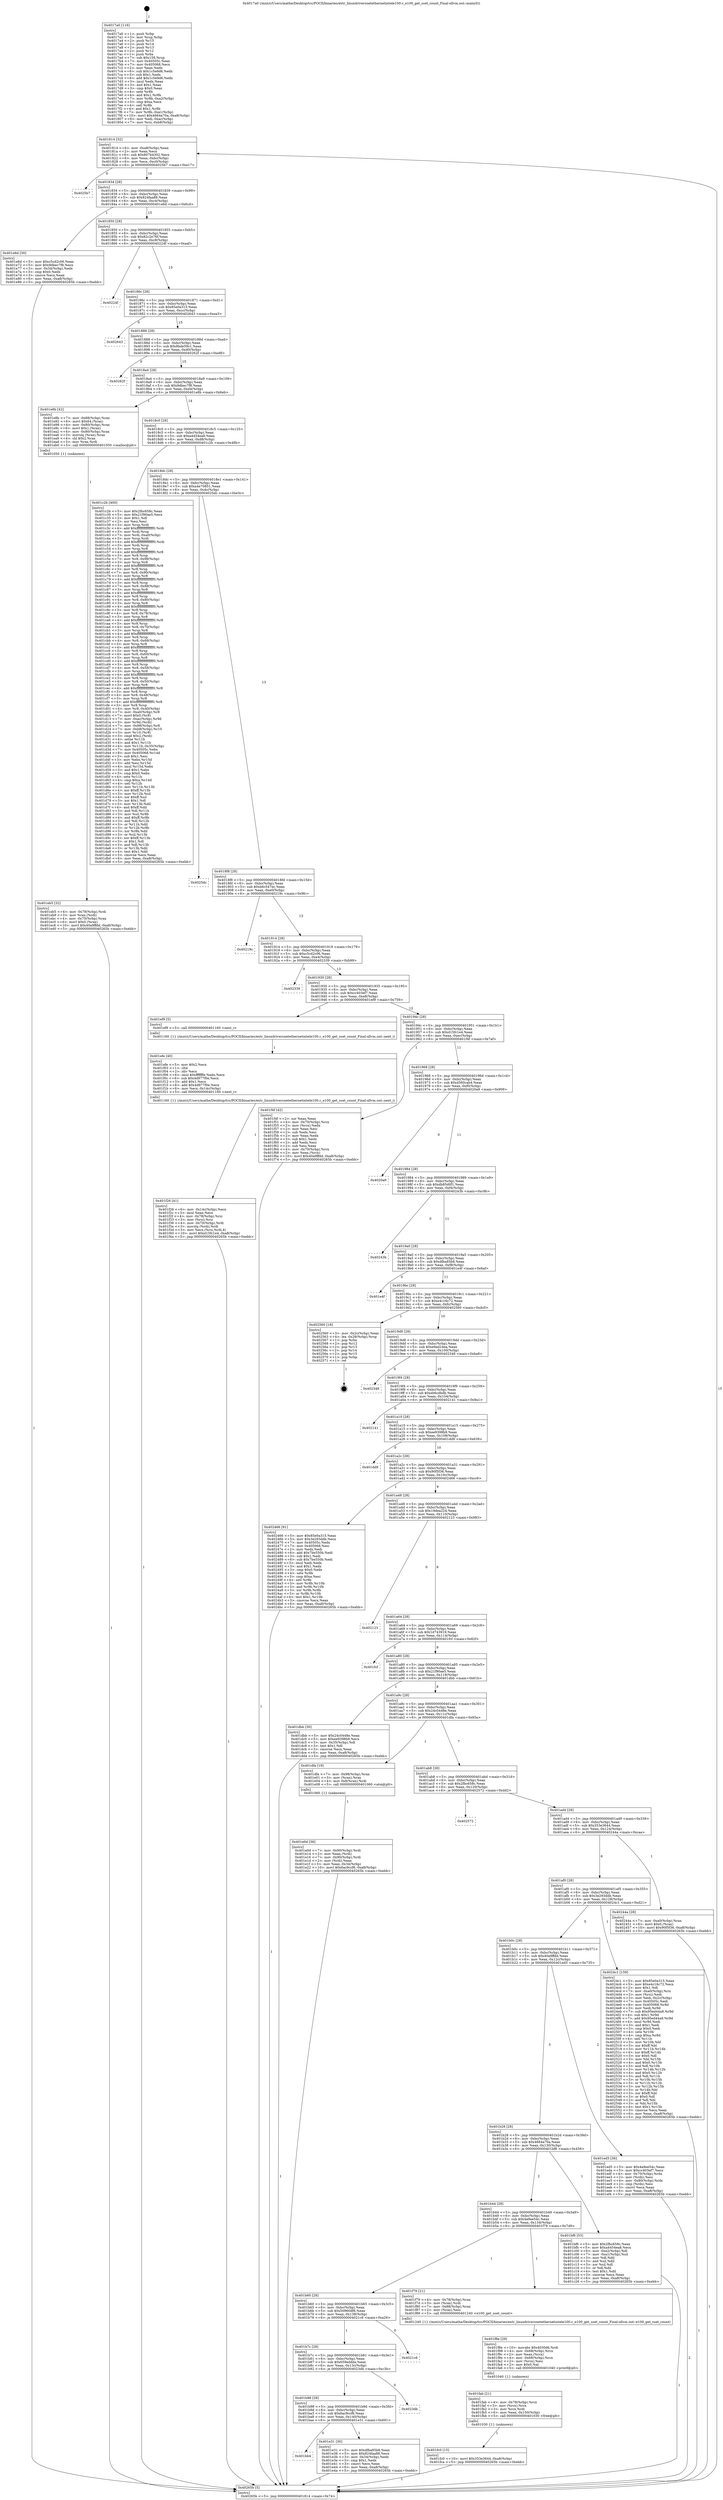 digraph "0x4017a0" {
  label = "0x4017a0 (/mnt/c/Users/mathe/Desktop/tcc/POCII/binaries/extr_linuxdriversnetethernetintele100.c_e100_get_sset_count_Final-ollvm.out::main(0))"
  labelloc = "t"
  node[shape=record]

  Entry [label="",width=0.3,height=0.3,shape=circle,fillcolor=black,style=filled]
  "0x401814" [label="{
     0x401814 [32]\l
     | [instrs]\l
     &nbsp;&nbsp;0x401814 \<+6\>: mov -0xa8(%rbp),%eax\l
     &nbsp;&nbsp;0x40181a \<+2\>: mov %eax,%ecx\l
     &nbsp;&nbsp;0x40181c \<+6\>: sub $0x807b4302,%ecx\l
     &nbsp;&nbsp;0x401822 \<+6\>: mov %eax,-0xbc(%rbp)\l
     &nbsp;&nbsp;0x401828 \<+6\>: mov %ecx,-0xc0(%rbp)\l
     &nbsp;&nbsp;0x40182e \<+6\>: je 00000000004025b7 \<main+0xe17\>\l
  }"]
  "0x4025b7" [label="{
     0x4025b7\l
  }", style=dashed]
  "0x401834" [label="{
     0x401834 [28]\l
     | [instrs]\l
     &nbsp;&nbsp;0x401834 \<+5\>: jmp 0000000000401839 \<main+0x99\>\l
     &nbsp;&nbsp;0x401839 \<+6\>: mov -0xbc(%rbp),%eax\l
     &nbsp;&nbsp;0x40183f \<+5\>: sub $0x824faa88,%eax\l
     &nbsp;&nbsp;0x401844 \<+6\>: mov %eax,-0xc4(%rbp)\l
     &nbsp;&nbsp;0x40184a \<+6\>: je 0000000000401e6d \<main+0x6cd\>\l
  }"]
  Exit [label="",width=0.3,height=0.3,shape=circle,fillcolor=black,style=filled,peripheries=2]
  "0x401e6d" [label="{
     0x401e6d [30]\l
     | [instrs]\l
     &nbsp;&nbsp;0x401e6d \<+5\>: mov $0xc5cd2c06,%eax\l
     &nbsp;&nbsp;0x401e72 \<+5\>: mov $0x9dbec7f8,%ecx\l
     &nbsp;&nbsp;0x401e77 \<+3\>: mov -0x34(%rbp),%edx\l
     &nbsp;&nbsp;0x401e7a \<+3\>: cmp $0x0,%edx\l
     &nbsp;&nbsp;0x401e7d \<+3\>: cmove %ecx,%eax\l
     &nbsp;&nbsp;0x401e80 \<+6\>: mov %eax,-0xa8(%rbp)\l
     &nbsp;&nbsp;0x401e86 \<+5\>: jmp 000000000040265b \<main+0xebb\>\l
  }"]
  "0x401850" [label="{
     0x401850 [28]\l
     | [instrs]\l
     &nbsp;&nbsp;0x401850 \<+5\>: jmp 0000000000401855 \<main+0xb5\>\l
     &nbsp;&nbsp;0x401855 \<+6\>: mov -0xbc(%rbp),%eax\l
     &nbsp;&nbsp;0x40185b \<+5\>: sub $0x82c2e76f,%eax\l
     &nbsp;&nbsp;0x401860 \<+6\>: mov %eax,-0xc8(%rbp)\l
     &nbsp;&nbsp;0x401866 \<+6\>: je 000000000040224f \<main+0xaaf\>\l
  }"]
  "0x401fc0" [label="{
     0x401fc0 [15]\l
     | [instrs]\l
     &nbsp;&nbsp;0x401fc0 \<+10\>: movl $0x353e3644,-0xa8(%rbp)\l
     &nbsp;&nbsp;0x401fca \<+5\>: jmp 000000000040265b \<main+0xebb\>\l
  }"]
  "0x40224f" [label="{
     0x40224f\l
  }", style=dashed]
  "0x40186c" [label="{
     0x40186c [28]\l
     | [instrs]\l
     &nbsp;&nbsp;0x40186c \<+5\>: jmp 0000000000401871 \<main+0xd1\>\l
     &nbsp;&nbsp;0x401871 \<+6\>: mov -0xbc(%rbp),%eax\l
     &nbsp;&nbsp;0x401877 \<+5\>: sub $0x85e0a315,%eax\l
     &nbsp;&nbsp;0x40187c \<+6\>: mov %eax,-0xcc(%rbp)\l
     &nbsp;&nbsp;0x401882 \<+6\>: je 0000000000402643 \<main+0xea3\>\l
  }"]
  "0x401fab" [label="{
     0x401fab [21]\l
     | [instrs]\l
     &nbsp;&nbsp;0x401fab \<+4\>: mov -0x78(%rbp),%rcx\l
     &nbsp;&nbsp;0x401faf \<+3\>: mov (%rcx),%rcx\l
     &nbsp;&nbsp;0x401fb2 \<+3\>: mov %rcx,%rdi\l
     &nbsp;&nbsp;0x401fb5 \<+6\>: mov %eax,-0x150(%rbp)\l
     &nbsp;&nbsp;0x401fbb \<+5\>: call 0000000000401030 \<free@plt\>\l
     | [calls]\l
     &nbsp;&nbsp;0x401030 \{1\} (unknown)\l
  }"]
  "0x402643" [label="{
     0x402643\l
  }", style=dashed]
  "0x401888" [label="{
     0x401888 [28]\l
     | [instrs]\l
     &nbsp;&nbsp;0x401888 \<+5\>: jmp 000000000040188d \<main+0xed\>\l
     &nbsp;&nbsp;0x40188d \<+6\>: mov -0xbc(%rbp),%eax\l
     &nbsp;&nbsp;0x401893 \<+5\>: sub $0x8bde59c1,%eax\l
     &nbsp;&nbsp;0x401898 \<+6\>: mov %eax,-0xd0(%rbp)\l
     &nbsp;&nbsp;0x40189e \<+6\>: je 000000000040262f \<main+0xe8f\>\l
  }"]
  "0x401f8e" [label="{
     0x401f8e [29]\l
     | [instrs]\l
     &nbsp;&nbsp;0x401f8e \<+10\>: movabs $0x4030d6,%rdi\l
     &nbsp;&nbsp;0x401f98 \<+4\>: mov -0x68(%rbp),%rcx\l
     &nbsp;&nbsp;0x401f9c \<+2\>: mov %eax,(%rcx)\l
     &nbsp;&nbsp;0x401f9e \<+4\>: mov -0x68(%rbp),%rcx\l
     &nbsp;&nbsp;0x401fa2 \<+2\>: mov (%rcx),%esi\l
     &nbsp;&nbsp;0x401fa4 \<+2\>: mov $0x0,%al\l
     &nbsp;&nbsp;0x401fa6 \<+5\>: call 0000000000401040 \<printf@plt\>\l
     | [calls]\l
     &nbsp;&nbsp;0x401040 \{1\} (unknown)\l
  }"]
  "0x40262f" [label="{
     0x40262f\l
  }", style=dashed]
  "0x4018a4" [label="{
     0x4018a4 [28]\l
     | [instrs]\l
     &nbsp;&nbsp;0x4018a4 \<+5\>: jmp 00000000004018a9 \<main+0x109\>\l
     &nbsp;&nbsp;0x4018a9 \<+6\>: mov -0xbc(%rbp),%eax\l
     &nbsp;&nbsp;0x4018af \<+5\>: sub $0x9dbec7f8,%eax\l
     &nbsp;&nbsp;0x4018b4 \<+6\>: mov %eax,-0xd4(%rbp)\l
     &nbsp;&nbsp;0x4018ba \<+6\>: je 0000000000401e8b \<main+0x6eb\>\l
  }"]
  "0x401f26" [label="{
     0x401f26 [41]\l
     | [instrs]\l
     &nbsp;&nbsp;0x401f26 \<+6\>: mov -0x14c(%rbp),%ecx\l
     &nbsp;&nbsp;0x401f2c \<+3\>: imul %eax,%ecx\l
     &nbsp;&nbsp;0x401f2f \<+4\>: mov -0x78(%rbp),%rsi\l
     &nbsp;&nbsp;0x401f33 \<+3\>: mov (%rsi),%rsi\l
     &nbsp;&nbsp;0x401f36 \<+4\>: mov -0x70(%rbp),%rdi\l
     &nbsp;&nbsp;0x401f3a \<+3\>: movslq (%rdi),%rdi\l
     &nbsp;&nbsp;0x401f3d \<+3\>: mov %ecx,(%rsi,%rdi,4)\l
     &nbsp;&nbsp;0x401f40 \<+10\>: movl $0xd15fc1e4,-0xa8(%rbp)\l
     &nbsp;&nbsp;0x401f4a \<+5\>: jmp 000000000040265b \<main+0xebb\>\l
  }"]
  "0x401e8b" [label="{
     0x401e8b [42]\l
     | [instrs]\l
     &nbsp;&nbsp;0x401e8b \<+7\>: mov -0x88(%rbp),%rax\l
     &nbsp;&nbsp;0x401e92 \<+6\>: movl $0x64,(%rax)\l
     &nbsp;&nbsp;0x401e98 \<+4\>: mov -0x80(%rbp),%rax\l
     &nbsp;&nbsp;0x401e9c \<+6\>: movl $0x1,(%rax)\l
     &nbsp;&nbsp;0x401ea2 \<+4\>: mov -0x80(%rbp),%rax\l
     &nbsp;&nbsp;0x401ea6 \<+3\>: movslq (%rax),%rax\l
     &nbsp;&nbsp;0x401ea9 \<+4\>: shl $0x2,%rax\l
     &nbsp;&nbsp;0x401ead \<+3\>: mov %rax,%rdi\l
     &nbsp;&nbsp;0x401eb0 \<+5\>: call 0000000000401050 \<malloc@plt\>\l
     | [calls]\l
     &nbsp;&nbsp;0x401050 \{1\} (unknown)\l
  }"]
  "0x4018c0" [label="{
     0x4018c0 [28]\l
     | [instrs]\l
     &nbsp;&nbsp;0x4018c0 \<+5\>: jmp 00000000004018c5 \<main+0x125\>\l
     &nbsp;&nbsp;0x4018c5 \<+6\>: mov -0xbc(%rbp),%eax\l
     &nbsp;&nbsp;0x4018cb \<+5\>: sub $0xa4454ea8,%eax\l
     &nbsp;&nbsp;0x4018d0 \<+6\>: mov %eax,-0xd8(%rbp)\l
     &nbsp;&nbsp;0x4018d6 \<+6\>: je 0000000000401c2b \<main+0x48b\>\l
  }"]
  "0x401efe" [label="{
     0x401efe [40]\l
     | [instrs]\l
     &nbsp;&nbsp;0x401efe \<+5\>: mov $0x2,%ecx\l
     &nbsp;&nbsp;0x401f03 \<+1\>: cltd\l
     &nbsp;&nbsp;0x401f04 \<+2\>: idiv %ecx\l
     &nbsp;&nbsp;0x401f06 \<+6\>: imul $0xfffffffe,%edx,%ecx\l
     &nbsp;&nbsp;0x401f0c \<+6\>: sub $0x4d977f0e,%ecx\l
     &nbsp;&nbsp;0x401f12 \<+3\>: add $0x1,%ecx\l
     &nbsp;&nbsp;0x401f15 \<+6\>: add $0x4d977f0e,%ecx\l
     &nbsp;&nbsp;0x401f1b \<+6\>: mov %ecx,-0x14c(%rbp)\l
     &nbsp;&nbsp;0x401f21 \<+5\>: call 0000000000401160 \<next_i\>\l
     | [calls]\l
     &nbsp;&nbsp;0x401160 \{1\} (/mnt/c/Users/mathe/Desktop/tcc/POCII/binaries/extr_linuxdriversnetethernetintele100.c_e100_get_sset_count_Final-ollvm.out::next_i)\l
  }"]
  "0x401c2b" [label="{
     0x401c2b [400]\l
     | [instrs]\l
     &nbsp;&nbsp;0x401c2b \<+5\>: mov $0x2fbc658c,%eax\l
     &nbsp;&nbsp;0x401c30 \<+5\>: mov $0x21f90ae5,%ecx\l
     &nbsp;&nbsp;0x401c35 \<+2\>: mov $0x1,%dl\l
     &nbsp;&nbsp;0x401c37 \<+2\>: xor %esi,%esi\l
     &nbsp;&nbsp;0x401c39 \<+3\>: mov %rsp,%rdi\l
     &nbsp;&nbsp;0x401c3c \<+4\>: add $0xfffffffffffffff0,%rdi\l
     &nbsp;&nbsp;0x401c40 \<+3\>: mov %rdi,%rsp\l
     &nbsp;&nbsp;0x401c43 \<+7\>: mov %rdi,-0xa0(%rbp)\l
     &nbsp;&nbsp;0x401c4a \<+3\>: mov %rsp,%rdi\l
     &nbsp;&nbsp;0x401c4d \<+4\>: add $0xfffffffffffffff0,%rdi\l
     &nbsp;&nbsp;0x401c51 \<+3\>: mov %rdi,%rsp\l
     &nbsp;&nbsp;0x401c54 \<+3\>: mov %rsp,%r8\l
     &nbsp;&nbsp;0x401c57 \<+4\>: add $0xfffffffffffffff0,%r8\l
     &nbsp;&nbsp;0x401c5b \<+3\>: mov %r8,%rsp\l
     &nbsp;&nbsp;0x401c5e \<+7\>: mov %r8,-0x98(%rbp)\l
     &nbsp;&nbsp;0x401c65 \<+3\>: mov %rsp,%r8\l
     &nbsp;&nbsp;0x401c68 \<+4\>: add $0xfffffffffffffff0,%r8\l
     &nbsp;&nbsp;0x401c6c \<+3\>: mov %r8,%rsp\l
     &nbsp;&nbsp;0x401c6f \<+7\>: mov %r8,-0x90(%rbp)\l
     &nbsp;&nbsp;0x401c76 \<+3\>: mov %rsp,%r8\l
     &nbsp;&nbsp;0x401c79 \<+4\>: add $0xfffffffffffffff0,%r8\l
     &nbsp;&nbsp;0x401c7d \<+3\>: mov %r8,%rsp\l
     &nbsp;&nbsp;0x401c80 \<+7\>: mov %r8,-0x88(%rbp)\l
     &nbsp;&nbsp;0x401c87 \<+3\>: mov %rsp,%r8\l
     &nbsp;&nbsp;0x401c8a \<+4\>: add $0xfffffffffffffff0,%r8\l
     &nbsp;&nbsp;0x401c8e \<+3\>: mov %r8,%rsp\l
     &nbsp;&nbsp;0x401c91 \<+4\>: mov %r8,-0x80(%rbp)\l
     &nbsp;&nbsp;0x401c95 \<+3\>: mov %rsp,%r8\l
     &nbsp;&nbsp;0x401c98 \<+4\>: add $0xfffffffffffffff0,%r8\l
     &nbsp;&nbsp;0x401c9c \<+3\>: mov %r8,%rsp\l
     &nbsp;&nbsp;0x401c9f \<+4\>: mov %r8,-0x78(%rbp)\l
     &nbsp;&nbsp;0x401ca3 \<+3\>: mov %rsp,%r8\l
     &nbsp;&nbsp;0x401ca6 \<+4\>: add $0xfffffffffffffff0,%r8\l
     &nbsp;&nbsp;0x401caa \<+3\>: mov %r8,%rsp\l
     &nbsp;&nbsp;0x401cad \<+4\>: mov %r8,-0x70(%rbp)\l
     &nbsp;&nbsp;0x401cb1 \<+3\>: mov %rsp,%r8\l
     &nbsp;&nbsp;0x401cb4 \<+4\>: add $0xfffffffffffffff0,%r8\l
     &nbsp;&nbsp;0x401cb8 \<+3\>: mov %r8,%rsp\l
     &nbsp;&nbsp;0x401cbb \<+4\>: mov %r8,-0x68(%rbp)\l
     &nbsp;&nbsp;0x401cbf \<+3\>: mov %rsp,%r8\l
     &nbsp;&nbsp;0x401cc2 \<+4\>: add $0xfffffffffffffff0,%r8\l
     &nbsp;&nbsp;0x401cc6 \<+3\>: mov %r8,%rsp\l
     &nbsp;&nbsp;0x401cc9 \<+4\>: mov %r8,-0x60(%rbp)\l
     &nbsp;&nbsp;0x401ccd \<+3\>: mov %rsp,%r8\l
     &nbsp;&nbsp;0x401cd0 \<+4\>: add $0xfffffffffffffff0,%r8\l
     &nbsp;&nbsp;0x401cd4 \<+3\>: mov %r8,%rsp\l
     &nbsp;&nbsp;0x401cd7 \<+4\>: mov %r8,-0x58(%rbp)\l
     &nbsp;&nbsp;0x401cdb \<+3\>: mov %rsp,%r8\l
     &nbsp;&nbsp;0x401cde \<+4\>: add $0xfffffffffffffff0,%r8\l
     &nbsp;&nbsp;0x401ce2 \<+3\>: mov %r8,%rsp\l
     &nbsp;&nbsp;0x401ce5 \<+4\>: mov %r8,-0x50(%rbp)\l
     &nbsp;&nbsp;0x401ce9 \<+3\>: mov %rsp,%r8\l
     &nbsp;&nbsp;0x401cec \<+4\>: add $0xfffffffffffffff0,%r8\l
     &nbsp;&nbsp;0x401cf0 \<+3\>: mov %r8,%rsp\l
     &nbsp;&nbsp;0x401cf3 \<+4\>: mov %r8,-0x48(%rbp)\l
     &nbsp;&nbsp;0x401cf7 \<+3\>: mov %rsp,%r8\l
     &nbsp;&nbsp;0x401cfa \<+4\>: add $0xfffffffffffffff0,%r8\l
     &nbsp;&nbsp;0x401cfe \<+3\>: mov %r8,%rsp\l
     &nbsp;&nbsp;0x401d01 \<+4\>: mov %r8,-0x40(%rbp)\l
     &nbsp;&nbsp;0x401d05 \<+7\>: mov -0xa0(%rbp),%r8\l
     &nbsp;&nbsp;0x401d0c \<+7\>: movl $0x0,(%r8)\l
     &nbsp;&nbsp;0x401d13 \<+7\>: mov -0xac(%rbp),%r9d\l
     &nbsp;&nbsp;0x401d1a \<+3\>: mov %r9d,(%rdi)\l
     &nbsp;&nbsp;0x401d1d \<+7\>: mov -0x98(%rbp),%r8\l
     &nbsp;&nbsp;0x401d24 \<+7\>: mov -0xb8(%rbp),%r10\l
     &nbsp;&nbsp;0x401d2b \<+3\>: mov %r10,(%r8)\l
     &nbsp;&nbsp;0x401d2e \<+3\>: cmpl $0x2,(%rdi)\l
     &nbsp;&nbsp;0x401d31 \<+4\>: setne %r11b\l
     &nbsp;&nbsp;0x401d35 \<+4\>: and $0x1,%r11b\l
     &nbsp;&nbsp;0x401d39 \<+4\>: mov %r11b,-0x35(%rbp)\l
     &nbsp;&nbsp;0x401d3d \<+7\>: mov 0x40505c,%ebx\l
     &nbsp;&nbsp;0x401d44 \<+8\>: mov 0x405068,%r14d\l
     &nbsp;&nbsp;0x401d4c \<+3\>: sub $0x1,%esi\l
     &nbsp;&nbsp;0x401d4f \<+3\>: mov %ebx,%r15d\l
     &nbsp;&nbsp;0x401d52 \<+3\>: add %esi,%r15d\l
     &nbsp;&nbsp;0x401d55 \<+4\>: imul %r15d,%ebx\l
     &nbsp;&nbsp;0x401d59 \<+3\>: and $0x1,%ebx\l
     &nbsp;&nbsp;0x401d5c \<+3\>: cmp $0x0,%ebx\l
     &nbsp;&nbsp;0x401d5f \<+4\>: sete %r11b\l
     &nbsp;&nbsp;0x401d63 \<+4\>: cmp $0xa,%r14d\l
     &nbsp;&nbsp;0x401d67 \<+4\>: setl %r12b\l
     &nbsp;&nbsp;0x401d6b \<+3\>: mov %r11b,%r13b\l
     &nbsp;&nbsp;0x401d6e \<+4\>: xor $0xff,%r13b\l
     &nbsp;&nbsp;0x401d72 \<+3\>: mov %r12b,%sil\l
     &nbsp;&nbsp;0x401d75 \<+4\>: xor $0xff,%sil\l
     &nbsp;&nbsp;0x401d79 \<+3\>: xor $0x1,%dl\l
     &nbsp;&nbsp;0x401d7c \<+3\>: mov %r13b,%dil\l
     &nbsp;&nbsp;0x401d7f \<+4\>: and $0xff,%dil\l
     &nbsp;&nbsp;0x401d83 \<+3\>: and %dl,%r11b\l
     &nbsp;&nbsp;0x401d86 \<+3\>: mov %sil,%r8b\l
     &nbsp;&nbsp;0x401d89 \<+4\>: and $0xff,%r8b\l
     &nbsp;&nbsp;0x401d8d \<+3\>: and %dl,%r12b\l
     &nbsp;&nbsp;0x401d90 \<+3\>: or %r11b,%dil\l
     &nbsp;&nbsp;0x401d93 \<+3\>: or %r12b,%r8b\l
     &nbsp;&nbsp;0x401d96 \<+3\>: xor %r8b,%dil\l
     &nbsp;&nbsp;0x401d99 \<+3\>: or %sil,%r13b\l
     &nbsp;&nbsp;0x401d9c \<+4\>: xor $0xff,%r13b\l
     &nbsp;&nbsp;0x401da0 \<+3\>: or $0x1,%dl\l
     &nbsp;&nbsp;0x401da3 \<+3\>: and %dl,%r13b\l
     &nbsp;&nbsp;0x401da6 \<+3\>: or %r13b,%dil\l
     &nbsp;&nbsp;0x401da9 \<+4\>: test $0x1,%dil\l
     &nbsp;&nbsp;0x401dad \<+3\>: cmovne %ecx,%eax\l
     &nbsp;&nbsp;0x401db0 \<+6\>: mov %eax,-0xa8(%rbp)\l
     &nbsp;&nbsp;0x401db6 \<+5\>: jmp 000000000040265b \<main+0xebb\>\l
  }"]
  "0x4018dc" [label="{
     0x4018dc [28]\l
     | [instrs]\l
     &nbsp;&nbsp;0x4018dc \<+5\>: jmp 00000000004018e1 \<main+0x141\>\l
     &nbsp;&nbsp;0x4018e1 \<+6\>: mov -0xbc(%rbp),%eax\l
     &nbsp;&nbsp;0x4018e7 \<+5\>: sub $0xa4e70851,%eax\l
     &nbsp;&nbsp;0x4018ec \<+6\>: mov %eax,-0xdc(%rbp)\l
     &nbsp;&nbsp;0x4018f2 \<+6\>: je 00000000004025dc \<main+0xe3c\>\l
  }"]
  "0x401eb5" [label="{
     0x401eb5 [32]\l
     | [instrs]\l
     &nbsp;&nbsp;0x401eb5 \<+4\>: mov -0x78(%rbp),%rdi\l
     &nbsp;&nbsp;0x401eb9 \<+3\>: mov %rax,(%rdi)\l
     &nbsp;&nbsp;0x401ebc \<+4\>: mov -0x70(%rbp),%rax\l
     &nbsp;&nbsp;0x401ec0 \<+6\>: movl $0x0,(%rax)\l
     &nbsp;&nbsp;0x401ec6 \<+10\>: movl $0x40a9ffdd,-0xa8(%rbp)\l
     &nbsp;&nbsp;0x401ed0 \<+5\>: jmp 000000000040265b \<main+0xebb\>\l
  }"]
  "0x4025dc" [label="{
     0x4025dc\l
  }", style=dashed]
  "0x4018f8" [label="{
     0x4018f8 [28]\l
     | [instrs]\l
     &nbsp;&nbsp;0x4018f8 \<+5\>: jmp 00000000004018fd \<main+0x15d\>\l
     &nbsp;&nbsp;0x4018fd \<+6\>: mov -0xbc(%rbp),%eax\l
     &nbsp;&nbsp;0x401903 \<+5\>: sub $0xb6c547ec,%eax\l
     &nbsp;&nbsp;0x401908 \<+6\>: mov %eax,-0xe0(%rbp)\l
     &nbsp;&nbsp;0x40190e \<+6\>: je 000000000040219c \<main+0x9fc\>\l
  }"]
  "0x401bb4" [label="{
     0x401bb4\l
  }", style=dashed]
  "0x40219c" [label="{
     0x40219c\l
  }", style=dashed]
  "0x401914" [label="{
     0x401914 [28]\l
     | [instrs]\l
     &nbsp;&nbsp;0x401914 \<+5\>: jmp 0000000000401919 \<main+0x179\>\l
     &nbsp;&nbsp;0x401919 \<+6\>: mov -0xbc(%rbp),%eax\l
     &nbsp;&nbsp;0x40191f \<+5\>: sub $0xc5cd2c06,%eax\l
     &nbsp;&nbsp;0x401924 \<+6\>: mov %eax,-0xe4(%rbp)\l
     &nbsp;&nbsp;0x40192a \<+6\>: je 0000000000402339 \<main+0xb99\>\l
  }"]
  "0x401e31" [label="{
     0x401e31 [30]\l
     | [instrs]\l
     &nbsp;&nbsp;0x401e31 \<+5\>: mov $0xdfba85b8,%eax\l
     &nbsp;&nbsp;0x401e36 \<+5\>: mov $0x824faa88,%ecx\l
     &nbsp;&nbsp;0x401e3b \<+3\>: mov -0x34(%rbp),%edx\l
     &nbsp;&nbsp;0x401e3e \<+3\>: cmp $0x1,%edx\l
     &nbsp;&nbsp;0x401e41 \<+3\>: cmovl %ecx,%eax\l
     &nbsp;&nbsp;0x401e44 \<+6\>: mov %eax,-0xa8(%rbp)\l
     &nbsp;&nbsp;0x401e4a \<+5\>: jmp 000000000040265b \<main+0xebb\>\l
  }"]
  "0x402339" [label="{
     0x402339\l
  }", style=dashed]
  "0x401930" [label="{
     0x401930 [28]\l
     | [instrs]\l
     &nbsp;&nbsp;0x401930 \<+5\>: jmp 0000000000401935 \<main+0x195\>\l
     &nbsp;&nbsp;0x401935 \<+6\>: mov -0xbc(%rbp),%eax\l
     &nbsp;&nbsp;0x40193b \<+5\>: sub $0xcc403ef7,%eax\l
     &nbsp;&nbsp;0x401940 \<+6\>: mov %eax,-0xe8(%rbp)\l
     &nbsp;&nbsp;0x401946 \<+6\>: je 0000000000401ef9 \<main+0x759\>\l
  }"]
  "0x401b98" [label="{
     0x401b98 [28]\l
     | [instrs]\l
     &nbsp;&nbsp;0x401b98 \<+5\>: jmp 0000000000401b9d \<main+0x3fd\>\l
     &nbsp;&nbsp;0x401b9d \<+6\>: mov -0xbc(%rbp),%eax\l
     &nbsp;&nbsp;0x401ba3 \<+5\>: sub $0x6ac9ccf6,%eax\l
     &nbsp;&nbsp;0x401ba8 \<+6\>: mov %eax,-0x140(%rbp)\l
     &nbsp;&nbsp;0x401bae \<+6\>: je 0000000000401e31 \<main+0x691\>\l
  }"]
  "0x401ef9" [label="{
     0x401ef9 [5]\l
     | [instrs]\l
     &nbsp;&nbsp;0x401ef9 \<+5\>: call 0000000000401160 \<next_i\>\l
     | [calls]\l
     &nbsp;&nbsp;0x401160 \{1\} (/mnt/c/Users/mathe/Desktop/tcc/POCII/binaries/extr_linuxdriversnetethernetintele100.c_e100_get_sset_count_Final-ollvm.out::next_i)\l
  }"]
  "0x40194c" [label="{
     0x40194c [28]\l
     | [instrs]\l
     &nbsp;&nbsp;0x40194c \<+5\>: jmp 0000000000401951 \<main+0x1b1\>\l
     &nbsp;&nbsp;0x401951 \<+6\>: mov -0xbc(%rbp),%eax\l
     &nbsp;&nbsp;0x401957 \<+5\>: sub $0xd15fc1e4,%eax\l
     &nbsp;&nbsp;0x40195c \<+6\>: mov %eax,-0xec(%rbp)\l
     &nbsp;&nbsp;0x401962 \<+6\>: je 0000000000401f4f \<main+0x7af\>\l
  }"]
  "0x4023db" [label="{
     0x4023db\l
  }", style=dashed]
  "0x401f4f" [label="{
     0x401f4f [42]\l
     | [instrs]\l
     &nbsp;&nbsp;0x401f4f \<+2\>: xor %eax,%eax\l
     &nbsp;&nbsp;0x401f51 \<+4\>: mov -0x70(%rbp),%rcx\l
     &nbsp;&nbsp;0x401f55 \<+2\>: mov (%rcx),%edx\l
     &nbsp;&nbsp;0x401f57 \<+2\>: mov %eax,%esi\l
     &nbsp;&nbsp;0x401f59 \<+2\>: sub %edx,%esi\l
     &nbsp;&nbsp;0x401f5b \<+2\>: mov %eax,%edx\l
     &nbsp;&nbsp;0x401f5d \<+3\>: sub $0x1,%edx\l
     &nbsp;&nbsp;0x401f60 \<+2\>: add %edx,%esi\l
     &nbsp;&nbsp;0x401f62 \<+2\>: sub %esi,%eax\l
     &nbsp;&nbsp;0x401f64 \<+4\>: mov -0x70(%rbp),%rcx\l
     &nbsp;&nbsp;0x401f68 \<+2\>: mov %eax,(%rcx)\l
     &nbsp;&nbsp;0x401f6a \<+10\>: movl $0x40a9ffdd,-0xa8(%rbp)\l
     &nbsp;&nbsp;0x401f74 \<+5\>: jmp 000000000040265b \<main+0xebb\>\l
  }"]
  "0x401968" [label="{
     0x401968 [28]\l
     | [instrs]\l
     &nbsp;&nbsp;0x401968 \<+5\>: jmp 000000000040196d \<main+0x1cd\>\l
     &nbsp;&nbsp;0x40196d \<+6\>: mov -0xbc(%rbp),%eax\l
     &nbsp;&nbsp;0x401973 \<+5\>: sub $0xd560cab4,%eax\l
     &nbsp;&nbsp;0x401978 \<+6\>: mov %eax,-0xf0(%rbp)\l
     &nbsp;&nbsp;0x40197e \<+6\>: je 00000000004020a9 \<main+0x909\>\l
  }"]
  "0x401b7c" [label="{
     0x401b7c [28]\l
     | [instrs]\l
     &nbsp;&nbsp;0x401b7c \<+5\>: jmp 0000000000401b81 \<main+0x3e1\>\l
     &nbsp;&nbsp;0x401b81 \<+6\>: mov -0xbc(%rbp),%eax\l
     &nbsp;&nbsp;0x401b87 \<+5\>: sub $0x659eddda,%eax\l
     &nbsp;&nbsp;0x401b8c \<+6\>: mov %eax,-0x13c(%rbp)\l
     &nbsp;&nbsp;0x401b92 \<+6\>: je 00000000004023db \<main+0xc3b\>\l
  }"]
  "0x4020a9" [label="{
     0x4020a9\l
  }", style=dashed]
  "0x401984" [label="{
     0x401984 [28]\l
     | [instrs]\l
     &nbsp;&nbsp;0x401984 \<+5\>: jmp 0000000000401989 \<main+0x1e9\>\l
     &nbsp;&nbsp;0x401989 \<+6\>: mov -0xbc(%rbp),%eax\l
     &nbsp;&nbsp;0x40198f \<+5\>: sub $0xdb85d0f1,%eax\l
     &nbsp;&nbsp;0x401994 \<+6\>: mov %eax,-0xf4(%rbp)\l
     &nbsp;&nbsp;0x40199a \<+6\>: je 000000000040243b \<main+0xc9b\>\l
  }"]
  "0x4021c6" [label="{
     0x4021c6\l
  }", style=dashed]
  "0x40243b" [label="{
     0x40243b\l
  }", style=dashed]
  "0x4019a0" [label="{
     0x4019a0 [28]\l
     | [instrs]\l
     &nbsp;&nbsp;0x4019a0 \<+5\>: jmp 00000000004019a5 \<main+0x205\>\l
     &nbsp;&nbsp;0x4019a5 \<+6\>: mov -0xbc(%rbp),%eax\l
     &nbsp;&nbsp;0x4019ab \<+5\>: sub $0xdfba85b8,%eax\l
     &nbsp;&nbsp;0x4019b0 \<+6\>: mov %eax,-0xf8(%rbp)\l
     &nbsp;&nbsp;0x4019b6 \<+6\>: je 0000000000401e4f \<main+0x6af\>\l
  }"]
  "0x401b60" [label="{
     0x401b60 [28]\l
     | [instrs]\l
     &nbsp;&nbsp;0x401b60 \<+5\>: jmp 0000000000401b65 \<main+0x3c5\>\l
     &nbsp;&nbsp;0x401b65 \<+6\>: mov -0xbc(%rbp),%eax\l
     &nbsp;&nbsp;0x401b6b \<+5\>: sub $0x50960df6,%eax\l
     &nbsp;&nbsp;0x401b70 \<+6\>: mov %eax,-0x138(%rbp)\l
     &nbsp;&nbsp;0x401b76 \<+6\>: je 00000000004021c6 \<main+0xa26\>\l
  }"]
  "0x401e4f" [label="{
     0x401e4f\l
  }", style=dashed]
  "0x4019bc" [label="{
     0x4019bc [28]\l
     | [instrs]\l
     &nbsp;&nbsp;0x4019bc \<+5\>: jmp 00000000004019c1 \<main+0x221\>\l
     &nbsp;&nbsp;0x4019c1 \<+6\>: mov -0xbc(%rbp),%eax\l
     &nbsp;&nbsp;0x4019c7 \<+5\>: sub $0xe4c16c72,%eax\l
     &nbsp;&nbsp;0x4019cc \<+6\>: mov %eax,-0xfc(%rbp)\l
     &nbsp;&nbsp;0x4019d2 \<+6\>: je 0000000000402560 \<main+0xdc0\>\l
  }"]
  "0x401f79" [label="{
     0x401f79 [21]\l
     | [instrs]\l
     &nbsp;&nbsp;0x401f79 \<+4\>: mov -0x78(%rbp),%rax\l
     &nbsp;&nbsp;0x401f7d \<+3\>: mov (%rax),%rdi\l
     &nbsp;&nbsp;0x401f80 \<+7\>: mov -0x88(%rbp),%rax\l
     &nbsp;&nbsp;0x401f87 \<+2\>: mov (%rax),%esi\l
     &nbsp;&nbsp;0x401f89 \<+5\>: call 0000000000401240 \<e100_get_sset_count\>\l
     | [calls]\l
     &nbsp;&nbsp;0x401240 \{1\} (/mnt/c/Users/mathe/Desktop/tcc/POCII/binaries/extr_linuxdriversnetethernetintele100.c_e100_get_sset_count_Final-ollvm.out::e100_get_sset_count)\l
  }"]
  "0x402560" [label="{
     0x402560 [18]\l
     | [instrs]\l
     &nbsp;&nbsp;0x402560 \<+3\>: mov -0x2c(%rbp),%eax\l
     &nbsp;&nbsp;0x402563 \<+4\>: lea -0x28(%rbp),%rsp\l
     &nbsp;&nbsp;0x402567 \<+1\>: pop %rbx\l
     &nbsp;&nbsp;0x402568 \<+2\>: pop %r12\l
     &nbsp;&nbsp;0x40256a \<+2\>: pop %r13\l
     &nbsp;&nbsp;0x40256c \<+2\>: pop %r14\l
     &nbsp;&nbsp;0x40256e \<+2\>: pop %r15\l
     &nbsp;&nbsp;0x402570 \<+1\>: pop %rbp\l
     &nbsp;&nbsp;0x402571 \<+1\>: ret\l
  }"]
  "0x4019d8" [label="{
     0x4019d8 [28]\l
     | [instrs]\l
     &nbsp;&nbsp;0x4019d8 \<+5\>: jmp 00000000004019dd \<main+0x23d\>\l
     &nbsp;&nbsp;0x4019dd \<+6\>: mov -0xbc(%rbp),%eax\l
     &nbsp;&nbsp;0x4019e3 \<+5\>: sub $0xe9ad24ea,%eax\l
     &nbsp;&nbsp;0x4019e8 \<+6\>: mov %eax,-0x100(%rbp)\l
     &nbsp;&nbsp;0x4019ee \<+6\>: je 0000000000402348 \<main+0xba8\>\l
  }"]
  "0x401e0d" [label="{
     0x401e0d [36]\l
     | [instrs]\l
     &nbsp;&nbsp;0x401e0d \<+7\>: mov -0x90(%rbp),%rdi\l
     &nbsp;&nbsp;0x401e14 \<+2\>: mov %eax,(%rdi)\l
     &nbsp;&nbsp;0x401e16 \<+7\>: mov -0x90(%rbp),%rdi\l
     &nbsp;&nbsp;0x401e1d \<+2\>: mov (%rdi),%eax\l
     &nbsp;&nbsp;0x401e1f \<+3\>: mov %eax,-0x34(%rbp)\l
     &nbsp;&nbsp;0x401e22 \<+10\>: movl $0x6ac9ccf6,-0xa8(%rbp)\l
     &nbsp;&nbsp;0x401e2c \<+5\>: jmp 000000000040265b \<main+0xebb\>\l
  }"]
  "0x402348" [label="{
     0x402348\l
  }", style=dashed]
  "0x4019f4" [label="{
     0x4019f4 [28]\l
     | [instrs]\l
     &nbsp;&nbsp;0x4019f4 \<+5\>: jmp 00000000004019f9 \<main+0x259\>\l
     &nbsp;&nbsp;0x4019f9 \<+6\>: mov -0xbc(%rbp),%eax\l
     &nbsp;&nbsp;0x4019ff \<+5\>: sub $0xeb6cdbdb,%eax\l
     &nbsp;&nbsp;0x401a04 \<+6\>: mov %eax,-0x104(%rbp)\l
     &nbsp;&nbsp;0x401a0a \<+6\>: je 0000000000402141 \<main+0x9a1\>\l
  }"]
  "0x4017a0" [label="{
     0x4017a0 [116]\l
     | [instrs]\l
     &nbsp;&nbsp;0x4017a0 \<+1\>: push %rbp\l
     &nbsp;&nbsp;0x4017a1 \<+3\>: mov %rsp,%rbp\l
     &nbsp;&nbsp;0x4017a4 \<+2\>: push %r15\l
     &nbsp;&nbsp;0x4017a6 \<+2\>: push %r14\l
     &nbsp;&nbsp;0x4017a8 \<+2\>: push %r13\l
     &nbsp;&nbsp;0x4017aa \<+2\>: push %r12\l
     &nbsp;&nbsp;0x4017ac \<+1\>: push %rbx\l
     &nbsp;&nbsp;0x4017ad \<+7\>: sub $0x158,%rsp\l
     &nbsp;&nbsp;0x4017b4 \<+7\>: mov 0x40505c,%eax\l
     &nbsp;&nbsp;0x4017bb \<+7\>: mov 0x405068,%ecx\l
     &nbsp;&nbsp;0x4017c2 \<+2\>: mov %eax,%edx\l
     &nbsp;&nbsp;0x4017c4 \<+6\>: sub $0x1c5e9d6,%edx\l
     &nbsp;&nbsp;0x4017ca \<+3\>: sub $0x1,%edx\l
     &nbsp;&nbsp;0x4017cd \<+6\>: add $0x1c5e9d6,%edx\l
     &nbsp;&nbsp;0x4017d3 \<+3\>: imul %edx,%eax\l
     &nbsp;&nbsp;0x4017d6 \<+3\>: and $0x1,%eax\l
     &nbsp;&nbsp;0x4017d9 \<+3\>: cmp $0x0,%eax\l
     &nbsp;&nbsp;0x4017dc \<+4\>: sete %r8b\l
     &nbsp;&nbsp;0x4017e0 \<+4\>: and $0x1,%r8b\l
     &nbsp;&nbsp;0x4017e4 \<+7\>: mov %r8b,-0xa2(%rbp)\l
     &nbsp;&nbsp;0x4017eb \<+3\>: cmp $0xa,%ecx\l
     &nbsp;&nbsp;0x4017ee \<+4\>: setl %r8b\l
     &nbsp;&nbsp;0x4017f2 \<+4\>: and $0x1,%r8b\l
     &nbsp;&nbsp;0x4017f6 \<+7\>: mov %r8b,-0xa1(%rbp)\l
     &nbsp;&nbsp;0x4017fd \<+10\>: movl $0x4664a70a,-0xa8(%rbp)\l
     &nbsp;&nbsp;0x401807 \<+6\>: mov %edi,-0xac(%rbp)\l
     &nbsp;&nbsp;0x40180d \<+7\>: mov %rsi,-0xb8(%rbp)\l
  }"]
  "0x402141" [label="{
     0x402141\l
  }", style=dashed]
  "0x401a10" [label="{
     0x401a10 [28]\l
     | [instrs]\l
     &nbsp;&nbsp;0x401a10 \<+5\>: jmp 0000000000401a15 \<main+0x275\>\l
     &nbsp;&nbsp;0x401a15 \<+6\>: mov -0xbc(%rbp),%eax\l
     &nbsp;&nbsp;0x401a1b \<+5\>: sub $0xee9398b9,%eax\l
     &nbsp;&nbsp;0x401a20 \<+6\>: mov %eax,-0x108(%rbp)\l
     &nbsp;&nbsp;0x401a26 \<+6\>: je 0000000000401dd9 \<main+0x639\>\l
  }"]
  "0x40265b" [label="{
     0x40265b [5]\l
     | [instrs]\l
     &nbsp;&nbsp;0x40265b \<+5\>: jmp 0000000000401814 \<main+0x74\>\l
  }"]
  "0x401dd9" [label="{
     0x401dd9\l
  }", style=dashed]
  "0x401a2c" [label="{
     0x401a2c [28]\l
     | [instrs]\l
     &nbsp;&nbsp;0x401a2c \<+5\>: jmp 0000000000401a31 \<main+0x291\>\l
     &nbsp;&nbsp;0x401a31 \<+6\>: mov -0xbc(%rbp),%eax\l
     &nbsp;&nbsp;0x401a37 \<+5\>: sub $0x90f5f36,%eax\l
     &nbsp;&nbsp;0x401a3c \<+6\>: mov %eax,-0x10c(%rbp)\l
     &nbsp;&nbsp;0x401a42 \<+6\>: je 0000000000402466 \<main+0xcc6\>\l
  }"]
  "0x401b44" [label="{
     0x401b44 [28]\l
     | [instrs]\l
     &nbsp;&nbsp;0x401b44 \<+5\>: jmp 0000000000401b49 \<main+0x3a9\>\l
     &nbsp;&nbsp;0x401b49 \<+6\>: mov -0xbc(%rbp),%eax\l
     &nbsp;&nbsp;0x401b4f \<+5\>: sub $0x4a9ee54c,%eax\l
     &nbsp;&nbsp;0x401b54 \<+6\>: mov %eax,-0x134(%rbp)\l
     &nbsp;&nbsp;0x401b5a \<+6\>: je 0000000000401f79 \<main+0x7d9\>\l
  }"]
  "0x402466" [label="{
     0x402466 [91]\l
     | [instrs]\l
     &nbsp;&nbsp;0x402466 \<+5\>: mov $0x85e0a315,%eax\l
     &nbsp;&nbsp;0x40246b \<+5\>: mov $0x3e293ddb,%ecx\l
     &nbsp;&nbsp;0x402470 \<+7\>: mov 0x40505c,%edx\l
     &nbsp;&nbsp;0x402477 \<+7\>: mov 0x405068,%esi\l
     &nbsp;&nbsp;0x40247e \<+2\>: mov %edx,%edi\l
     &nbsp;&nbsp;0x402480 \<+6\>: add $0x7be550b,%edi\l
     &nbsp;&nbsp;0x402486 \<+3\>: sub $0x1,%edi\l
     &nbsp;&nbsp;0x402489 \<+6\>: sub $0x7be550b,%edi\l
     &nbsp;&nbsp;0x40248f \<+3\>: imul %edi,%edx\l
     &nbsp;&nbsp;0x402492 \<+3\>: and $0x1,%edx\l
     &nbsp;&nbsp;0x402495 \<+3\>: cmp $0x0,%edx\l
     &nbsp;&nbsp;0x402498 \<+4\>: sete %r8b\l
     &nbsp;&nbsp;0x40249c \<+3\>: cmp $0xa,%esi\l
     &nbsp;&nbsp;0x40249f \<+4\>: setl %r9b\l
     &nbsp;&nbsp;0x4024a3 \<+3\>: mov %r8b,%r10b\l
     &nbsp;&nbsp;0x4024a6 \<+3\>: and %r9b,%r10b\l
     &nbsp;&nbsp;0x4024a9 \<+3\>: xor %r9b,%r8b\l
     &nbsp;&nbsp;0x4024ac \<+3\>: or %r8b,%r10b\l
     &nbsp;&nbsp;0x4024af \<+4\>: test $0x1,%r10b\l
     &nbsp;&nbsp;0x4024b3 \<+3\>: cmovne %ecx,%eax\l
     &nbsp;&nbsp;0x4024b6 \<+6\>: mov %eax,-0xa8(%rbp)\l
     &nbsp;&nbsp;0x4024bc \<+5\>: jmp 000000000040265b \<main+0xebb\>\l
  }"]
  "0x401a48" [label="{
     0x401a48 [28]\l
     | [instrs]\l
     &nbsp;&nbsp;0x401a48 \<+5\>: jmp 0000000000401a4d \<main+0x2ad\>\l
     &nbsp;&nbsp;0x401a4d \<+6\>: mov -0xbc(%rbp),%eax\l
     &nbsp;&nbsp;0x401a53 \<+5\>: sub $0x19dea224,%eax\l
     &nbsp;&nbsp;0x401a58 \<+6\>: mov %eax,-0x110(%rbp)\l
     &nbsp;&nbsp;0x401a5e \<+6\>: je 0000000000402123 \<main+0x983\>\l
  }"]
  "0x401bf6" [label="{
     0x401bf6 [53]\l
     | [instrs]\l
     &nbsp;&nbsp;0x401bf6 \<+5\>: mov $0x2fbc658c,%eax\l
     &nbsp;&nbsp;0x401bfb \<+5\>: mov $0xa4454ea8,%ecx\l
     &nbsp;&nbsp;0x401c00 \<+6\>: mov -0xa2(%rbp),%dl\l
     &nbsp;&nbsp;0x401c06 \<+7\>: mov -0xa1(%rbp),%sil\l
     &nbsp;&nbsp;0x401c0d \<+3\>: mov %dl,%dil\l
     &nbsp;&nbsp;0x401c10 \<+3\>: and %sil,%dil\l
     &nbsp;&nbsp;0x401c13 \<+3\>: xor %sil,%dl\l
     &nbsp;&nbsp;0x401c16 \<+3\>: or %dl,%dil\l
     &nbsp;&nbsp;0x401c19 \<+4\>: test $0x1,%dil\l
     &nbsp;&nbsp;0x401c1d \<+3\>: cmovne %ecx,%eax\l
     &nbsp;&nbsp;0x401c20 \<+6\>: mov %eax,-0xa8(%rbp)\l
     &nbsp;&nbsp;0x401c26 \<+5\>: jmp 000000000040265b \<main+0xebb\>\l
  }"]
  "0x402123" [label="{
     0x402123\l
  }", style=dashed]
  "0x401a64" [label="{
     0x401a64 [28]\l
     | [instrs]\l
     &nbsp;&nbsp;0x401a64 \<+5\>: jmp 0000000000401a69 \<main+0x2c9\>\l
     &nbsp;&nbsp;0x401a69 \<+6\>: mov -0xbc(%rbp),%eax\l
     &nbsp;&nbsp;0x401a6f \<+5\>: sub $0x1d743919,%eax\l
     &nbsp;&nbsp;0x401a74 \<+6\>: mov %eax,-0x114(%rbp)\l
     &nbsp;&nbsp;0x401a7a \<+6\>: je 0000000000401fcf \<main+0x82f\>\l
  }"]
  "0x401b28" [label="{
     0x401b28 [28]\l
     | [instrs]\l
     &nbsp;&nbsp;0x401b28 \<+5\>: jmp 0000000000401b2d \<main+0x38d\>\l
     &nbsp;&nbsp;0x401b2d \<+6\>: mov -0xbc(%rbp),%eax\l
     &nbsp;&nbsp;0x401b33 \<+5\>: sub $0x4664a70a,%eax\l
     &nbsp;&nbsp;0x401b38 \<+6\>: mov %eax,-0x130(%rbp)\l
     &nbsp;&nbsp;0x401b3e \<+6\>: je 0000000000401bf6 \<main+0x456\>\l
  }"]
  "0x401fcf" [label="{
     0x401fcf\l
  }", style=dashed]
  "0x401a80" [label="{
     0x401a80 [28]\l
     | [instrs]\l
     &nbsp;&nbsp;0x401a80 \<+5\>: jmp 0000000000401a85 \<main+0x2e5\>\l
     &nbsp;&nbsp;0x401a85 \<+6\>: mov -0xbc(%rbp),%eax\l
     &nbsp;&nbsp;0x401a8b \<+5\>: sub $0x21f90ae5,%eax\l
     &nbsp;&nbsp;0x401a90 \<+6\>: mov %eax,-0x118(%rbp)\l
     &nbsp;&nbsp;0x401a96 \<+6\>: je 0000000000401dbb \<main+0x61b\>\l
  }"]
  "0x401ed5" [label="{
     0x401ed5 [36]\l
     | [instrs]\l
     &nbsp;&nbsp;0x401ed5 \<+5\>: mov $0x4a9ee54c,%eax\l
     &nbsp;&nbsp;0x401eda \<+5\>: mov $0xcc403ef7,%ecx\l
     &nbsp;&nbsp;0x401edf \<+4\>: mov -0x70(%rbp),%rdx\l
     &nbsp;&nbsp;0x401ee3 \<+2\>: mov (%rdx),%esi\l
     &nbsp;&nbsp;0x401ee5 \<+4\>: mov -0x80(%rbp),%rdx\l
     &nbsp;&nbsp;0x401ee9 \<+2\>: cmp (%rdx),%esi\l
     &nbsp;&nbsp;0x401eeb \<+3\>: cmovl %ecx,%eax\l
     &nbsp;&nbsp;0x401eee \<+6\>: mov %eax,-0xa8(%rbp)\l
     &nbsp;&nbsp;0x401ef4 \<+5\>: jmp 000000000040265b \<main+0xebb\>\l
  }"]
  "0x401dbb" [label="{
     0x401dbb [30]\l
     | [instrs]\l
     &nbsp;&nbsp;0x401dbb \<+5\>: mov $0x24c0448e,%eax\l
     &nbsp;&nbsp;0x401dc0 \<+5\>: mov $0xee9398b9,%ecx\l
     &nbsp;&nbsp;0x401dc5 \<+3\>: mov -0x35(%rbp),%dl\l
     &nbsp;&nbsp;0x401dc8 \<+3\>: test $0x1,%dl\l
     &nbsp;&nbsp;0x401dcb \<+3\>: cmovne %ecx,%eax\l
     &nbsp;&nbsp;0x401dce \<+6\>: mov %eax,-0xa8(%rbp)\l
     &nbsp;&nbsp;0x401dd4 \<+5\>: jmp 000000000040265b \<main+0xebb\>\l
  }"]
  "0x401a9c" [label="{
     0x401a9c [28]\l
     | [instrs]\l
     &nbsp;&nbsp;0x401a9c \<+5\>: jmp 0000000000401aa1 \<main+0x301\>\l
     &nbsp;&nbsp;0x401aa1 \<+6\>: mov -0xbc(%rbp),%eax\l
     &nbsp;&nbsp;0x401aa7 \<+5\>: sub $0x24c0448e,%eax\l
     &nbsp;&nbsp;0x401aac \<+6\>: mov %eax,-0x11c(%rbp)\l
     &nbsp;&nbsp;0x401ab2 \<+6\>: je 0000000000401dfa \<main+0x65a\>\l
  }"]
  "0x401b0c" [label="{
     0x401b0c [28]\l
     | [instrs]\l
     &nbsp;&nbsp;0x401b0c \<+5\>: jmp 0000000000401b11 \<main+0x371\>\l
     &nbsp;&nbsp;0x401b11 \<+6\>: mov -0xbc(%rbp),%eax\l
     &nbsp;&nbsp;0x401b17 \<+5\>: sub $0x40a9ffdd,%eax\l
     &nbsp;&nbsp;0x401b1c \<+6\>: mov %eax,-0x12c(%rbp)\l
     &nbsp;&nbsp;0x401b22 \<+6\>: je 0000000000401ed5 \<main+0x735\>\l
  }"]
  "0x401dfa" [label="{
     0x401dfa [19]\l
     | [instrs]\l
     &nbsp;&nbsp;0x401dfa \<+7\>: mov -0x98(%rbp),%rax\l
     &nbsp;&nbsp;0x401e01 \<+3\>: mov (%rax),%rax\l
     &nbsp;&nbsp;0x401e04 \<+4\>: mov 0x8(%rax),%rdi\l
     &nbsp;&nbsp;0x401e08 \<+5\>: call 0000000000401060 \<atoi@plt\>\l
     | [calls]\l
     &nbsp;&nbsp;0x401060 \{1\} (unknown)\l
  }"]
  "0x401ab8" [label="{
     0x401ab8 [28]\l
     | [instrs]\l
     &nbsp;&nbsp;0x401ab8 \<+5\>: jmp 0000000000401abd \<main+0x31d\>\l
     &nbsp;&nbsp;0x401abd \<+6\>: mov -0xbc(%rbp),%eax\l
     &nbsp;&nbsp;0x401ac3 \<+5\>: sub $0x2fbc658c,%eax\l
     &nbsp;&nbsp;0x401ac8 \<+6\>: mov %eax,-0x120(%rbp)\l
     &nbsp;&nbsp;0x401ace \<+6\>: je 0000000000402572 \<main+0xdd2\>\l
  }"]
  "0x4024c1" [label="{
     0x4024c1 [159]\l
     | [instrs]\l
     &nbsp;&nbsp;0x4024c1 \<+5\>: mov $0x85e0a315,%eax\l
     &nbsp;&nbsp;0x4024c6 \<+5\>: mov $0xe4c16c72,%ecx\l
     &nbsp;&nbsp;0x4024cb \<+2\>: mov $0x1,%dl\l
     &nbsp;&nbsp;0x4024cd \<+7\>: mov -0xa0(%rbp),%rsi\l
     &nbsp;&nbsp;0x4024d4 \<+2\>: mov (%rsi),%edi\l
     &nbsp;&nbsp;0x4024d6 \<+3\>: mov %edi,-0x2c(%rbp)\l
     &nbsp;&nbsp;0x4024d9 \<+7\>: mov 0x40505c,%edi\l
     &nbsp;&nbsp;0x4024e0 \<+8\>: mov 0x405068,%r8d\l
     &nbsp;&nbsp;0x4024e8 \<+3\>: mov %edi,%r9d\l
     &nbsp;&nbsp;0x4024eb \<+7\>: sub $0x95ed44a9,%r9d\l
     &nbsp;&nbsp;0x4024f2 \<+4\>: sub $0x1,%r9d\l
     &nbsp;&nbsp;0x4024f6 \<+7\>: add $0x95ed44a9,%r9d\l
     &nbsp;&nbsp;0x4024fd \<+4\>: imul %r9d,%edi\l
     &nbsp;&nbsp;0x402501 \<+3\>: and $0x1,%edi\l
     &nbsp;&nbsp;0x402504 \<+3\>: cmp $0x0,%edi\l
     &nbsp;&nbsp;0x402507 \<+4\>: sete %r10b\l
     &nbsp;&nbsp;0x40250b \<+4\>: cmp $0xa,%r8d\l
     &nbsp;&nbsp;0x40250f \<+4\>: setl %r11b\l
     &nbsp;&nbsp;0x402513 \<+3\>: mov %r10b,%bl\l
     &nbsp;&nbsp;0x402516 \<+3\>: xor $0xff,%bl\l
     &nbsp;&nbsp;0x402519 \<+3\>: mov %r11b,%r14b\l
     &nbsp;&nbsp;0x40251c \<+4\>: xor $0xff,%r14b\l
     &nbsp;&nbsp;0x402520 \<+3\>: xor $0x0,%dl\l
     &nbsp;&nbsp;0x402523 \<+3\>: mov %bl,%r15b\l
     &nbsp;&nbsp;0x402526 \<+4\>: and $0x0,%r15b\l
     &nbsp;&nbsp;0x40252a \<+3\>: and %dl,%r10b\l
     &nbsp;&nbsp;0x40252d \<+3\>: mov %r14b,%r12b\l
     &nbsp;&nbsp;0x402530 \<+4\>: and $0x0,%r12b\l
     &nbsp;&nbsp;0x402534 \<+3\>: and %dl,%r11b\l
     &nbsp;&nbsp;0x402537 \<+3\>: or %r10b,%r15b\l
     &nbsp;&nbsp;0x40253a \<+3\>: or %r11b,%r12b\l
     &nbsp;&nbsp;0x40253d \<+3\>: xor %r12b,%r15b\l
     &nbsp;&nbsp;0x402540 \<+3\>: or %r14b,%bl\l
     &nbsp;&nbsp;0x402543 \<+3\>: xor $0xff,%bl\l
     &nbsp;&nbsp;0x402546 \<+3\>: or $0x0,%dl\l
     &nbsp;&nbsp;0x402549 \<+2\>: and %dl,%bl\l
     &nbsp;&nbsp;0x40254b \<+3\>: or %bl,%r15b\l
     &nbsp;&nbsp;0x40254e \<+4\>: test $0x1,%r15b\l
     &nbsp;&nbsp;0x402552 \<+3\>: cmovne %ecx,%eax\l
     &nbsp;&nbsp;0x402555 \<+6\>: mov %eax,-0xa8(%rbp)\l
     &nbsp;&nbsp;0x40255b \<+5\>: jmp 000000000040265b \<main+0xebb\>\l
  }"]
  "0x402572" [label="{
     0x402572\l
  }", style=dashed]
  "0x401ad4" [label="{
     0x401ad4 [28]\l
     | [instrs]\l
     &nbsp;&nbsp;0x401ad4 \<+5\>: jmp 0000000000401ad9 \<main+0x339\>\l
     &nbsp;&nbsp;0x401ad9 \<+6\>: mov -0xbc(%rbp),%eax\l
     &nbsp;&nbsp;0x401adf \<+5\>: sub $0x353e3644,%eax\l
     &nbsp;&nbsp;0x401ae4 \<+6\>: mov %eax,-0x124(%rbp)\l
     &nbsp;&nbsp;0x401aea \<+6\>: je 000000000040244a \<main+0xcaa\>\l
  }"]
  "0x401af0" [label="{
     0x401af0 [28]\l
     | [instrs]\l
     &nbsp;&nbsp;0x401af0 \<+5\>: jmp 0000000000401af5 \<main+0x355\>\l
     &nbsp;&nbsp;0x401af5 \<+6\>: mov -0xbc(%rbp),%eax\l
     &nbsp;&nbsp;0x401afb \<+5\>: sub $0x3e293ddb,%eax\l
     &nbsp;&nbsp;0x401b00 \<+6\>: mov %eax,-0x128(%rbp)\l
     &nbsp;&nbsp;0x401b06 \<+6\>: je 00000000004024c1 \<main+0xd21\>\l
  }"]
  "0x40244a" [label="{
     0x40244a [28]\l
     | [instrs]\l
     &nbsp;&nbsp;0x40244a \<+7\>: mov -0xa0(%rbp),%rax\l
     &nbsp;&nbsp;0x402451 \<+6\>: movl $0x0,(%rax)\l
     &nbsp;&nbsp;0x402457 \<+10\>: movl $0x90f5f36,-0xa8(%rbp)\l
     &nbsp;&nbsp;0x402461 \<+5\>: jmp 000000000040265b \<main+0xebb\>\l
  }"]
  Entry -> "0x4017a0" [label=" 1"]
  "0x401814" -> "0x4025b7" [label=" 0"]
  "0x401814" -> "0x401834" [label=" 16"]
  "0x402560" -> Exit [label=" 1"]
  "0x401834" -> "0x401e6d" [label=" 1"]
  "0x401834" -> "0x401850" [label=" 15"]
  "0x4024c1" -> "0x40265b" [label=" 1"]
  "0x401850" -> "0x40224f" [label=" 0"]
  "0x401850" -> "0x40186c" [label=" 15"]
  "0x402466" -> "0x40265b" [label=" 1"]
  "0x40186c" -> "0x402643" [label=" 0"]
  "0x40186c" -> "0x401888" [label=" 15"]
  "0x40244a" -> "0x40265b" [label=" 1"]
  "0x401888" -> "0x40262f" [label=" 0"]
  "0x401888" -> "0x4018a4" [label=" 15"]
  "0x401fc0" -> "0x40265b" [label=" 1"]
  "0x4018a4" -> "0x401e8b" [label=" 1"]
  "0x4018a4" -> "0x4018c0" [label=" 14"]
  "0x401fab" -> "0x401fc0" [label=" 1"]
  "0x4018c0" -> "0x401c2b" [label=" 1"]
  "0x4018c0" -> "0x4018dc" [label=" 13"]
  "0x401f8e" -> "0x401fab" [label=" 1"]
  "0x4018dc" -> "0x4025dc" [label=" 0"]
  "0x4018dc" -> "0x4018f8" [label=" 13"]
  "0x401f79" -> "0x401f8e" [label=" 1"]
  "0x4018f8" -> "0x40219c" [label=" 0"]
  "0x4018f8" -> "0x401914" [label=" 13"]
  "0x401f4f" -> "0x40265b" [label=" 1"]
  "0x401914" -> "0x402339" [label=" 0"]
  "0x401914" -> "0x401930" [label=" 13"]
  "0x401f26" -> "0x40265b" [label=" 1"]
  "0x401930" -> "0x401ef9" [label=" 1"]
  "0x401930" -> "0x40194c" [label=" 12"]
  "0x401ef9" -> "0x401efe" [label=" 1"]
  "0x40194c" -> "0x401f4f" [label=" 1"]
  "0x40194c" -> "0x401968" [label=" 11"]
  "0x401ed5" -> "0x40265b" [label=" 2"]
  "0x401968" -> "0x4020a9" [label=" 0"]
  "0x401968" -> "0x401984" [label=" 11"]
  "0x401e8b" -> "0x401eb5" [label=" 1"]
  "0x401984" -> "0x40243b" [label=" 0"]
  "0x401984" -> "0x4019a0" [label=" 11"]
  "0x401e6d" -> "0x40265b" [label=" 1"]
  "0x4019a0" -> "0x401e4f" [label=" 0"]
  "0x4019a0" -> "0x4019bc" [label=" 11"]
  "0x401b98" -> "0x401bb4" [label=" 0"]
  "0x4019bc" -> "0x402560" [label=" 1"]
  "0x4019bc" -> "0x4019d8" [label=" 10"]
  "0x401b98" -> "0x401e31" [label=" 1"]
  "0x4019d8" -> "0x402348" [label=" 0"]
  "0x4019d8" -> "0x4019f4" [label=" 10"]
  "0x401b7c" -> "0x401b98" [label=" 1"]
  "0x4019f4" -> "0x402141" [label=" 0"]
  "0x4019f4" -> "0x401a10" [label=" 10"]
  "0x401eb5" -> "0x40265b" [label=" 1"]
  "0x401a10" -> "0x401dd9" [label=" 0"]
  "0x401a10" -> "0x401a2c" [label=" 10"]
  "0x401b60" -> "0x401b7c" [label=" 1"]
  "0x401a2c" -> "0x402466" [label=" 1"]
  "0x401a2c" -> "0x401a48" [label=" 9"]
  "0x401b60" -> "0x4021c6" [label=" 0"]
  "0x401a48" -> "0x402123" [label=" 0"]
  "0x401a48" -> "0x401a64" [label=" 9"]
  "0x401e31" -> "0x40265b" [label=" 1"]
  "0x401a64" -> "0x401fcf" [label=" 0"]
  "0x401a64" -> "0x401a80" [label=" 9"]
  "0x401b44" -> "0x401f79" [label=" 1"]
  "0x401a80" -> "0x401dbb" [label=" 1"]
  "0x401a80" -> "0x401a9c" [label=" 8"]
  "0x401efe" -> "0x401f26" [label=" 1"]
  "0x401a9c" -> "0x401dfa" [label=" 1"]
  "0x401a9c" -> "0x401ab8" [label=" 7"]
  "0x401dfa" -> "0x401e0d" [label=" 1"]
  "0x401ab8" -> "0x402572" [label=" 0"]
  "0x401ab8" -> "0x401ad4" [label=" 7"]
  "0x401dbb" -> "0x40265b" [label=" 1"]
  "0x401ad4" -> "0x40244a" [label=" 1"]
  "0x401ad4" -> "0x401af0" [label=" 6"]
  "0x401c2b" -> "0x40265b" [label=" 1"]
  "0x401af0" -> "0x4024c1" [label=" 1"]
  "0x401af0" -> "0x401b0c" [label=" 5"]
  "0x401e0d" -> "0x40265b" [label=" 1"]
  "0x401b0c" -> "0x401ed5" [label=" 2"]
  "0x401b0c" -> "0x401b28" [label=" 3"]
  "0x401b44" -> "0x401b60" [label=" 1"]
  "0x401b28" -> "0x401bf6" [label=" 1"]
  "0x401b28" -> "0x401b44" [label=" 2"]
  "0x401bf6" -> "0x40265b" [label=" 1"]
  "0x4017a0" -> "0x401814" [label=" 1"]
  "0x40265b" -> "0x401814" [label=" 15"]
  "0x401b7c" -> "0x4023db" [label=" 0"]
}
